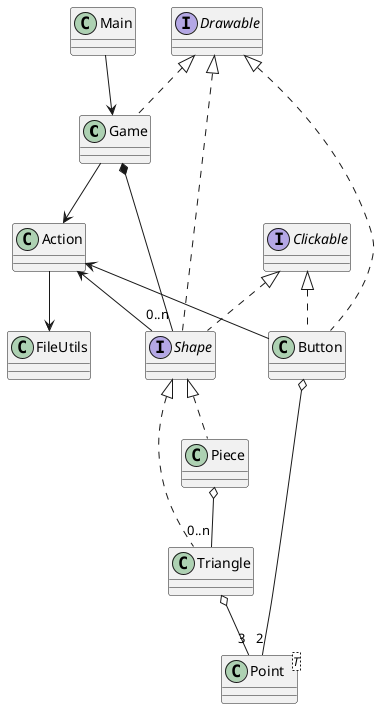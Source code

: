@startuml
Class Game {

}
Class Main {
}

Interface Shape {
}

Class Piece {
}

Class Triangle {
}

Class Action {
}

Class FileUtils {
}

Interface Drawable {
}

Interface Clickable {
}

Class Button {
}

Class Point<T>{
}

Main --> Game
Game *-- "0..n" Shape
Game --> Action
Action --> FileUtils
Action <-- Shape
Action <-- Button
Shape <|.. Piece
Shape <|.. Triangle
Piece o-- "0..n" Triangle
Drawable <|.. Shape
Drawable <|.. Button 
Drawable <|.. Game
Clickable <|.. Shape
Clickable <|.. Button 
Triangle o-- "3" Point
Button o-- "2" Point
@enduml